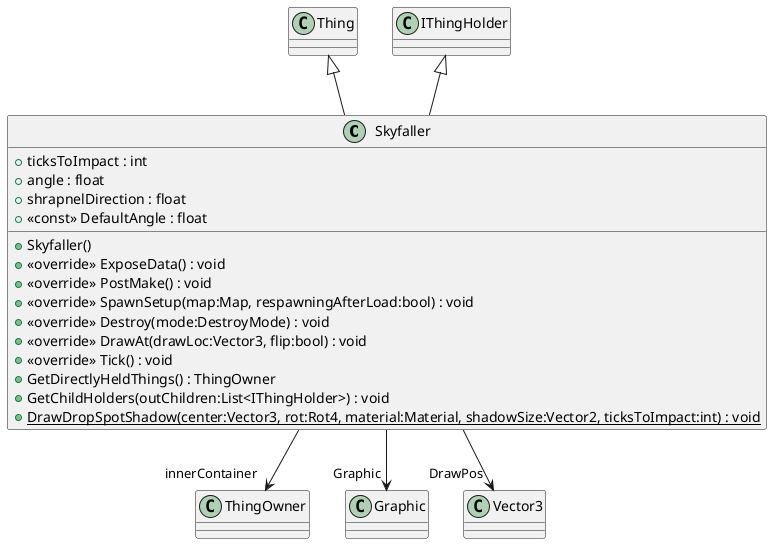@startuml
class Skyfaller {
    + ticksToImpact : int
    + angle : float
    + shrapnelDirection : float
    + <<const>> DefaultAngle : float
    + Skyfaller()
    + <<override>> ExposeData() : void
    + <<override>> PostMake() : void
    + <<override>> SpawnSetup(map:Map, respawningAfterLoad:bool) : void
    + <<override>> Destroy(mode:DestroyMode) : void
    + <<override>> DrawAt(drawLoc:Vector3, flip:bool) : void
    + <<override>> Tick() : void
    + GetDirectlyHeldThings() : ThingOwner
    + GetChildHolders(outChildren:List<IThingHolder>) : void
    + {static} DrawDropSpotShadow(center:Vector3, rot:Rot4, material:Material, shadowSize:Vector2, ticksToImpact:int) : void
}
Thing <|-- Skyfaller
IThingHolder <|-- Skyfaller
Skyfaller --> "innerContainer" ThingOwner
Skyfaller --> "Graphic" Graphic
Skyfaller --> "DrawPos" Vector3
@enduml
